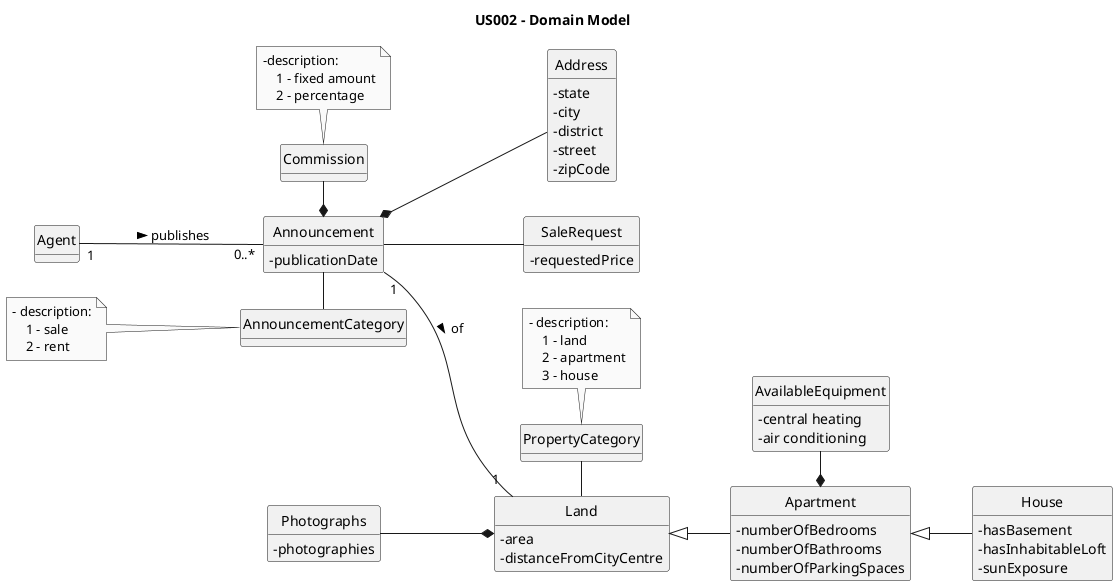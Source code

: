 @startuml
skinparam monochrome true
skinparam packageStyle rectangle
skinparam shadowing false

left to right direction

skinparam classAttributeIconSize 0

hide circle
hide methods

title US002 - Domain Model

class Agent {
}

class Announcement {
    - publicationDate
 
}

class Address {
-state
-city
-district
-street
-zipCode
}

class SaleRequest {
    - requestedPrice
}

class AnnouncementCategory {
}

class PropertyCategory {
}

class Land {
    - area
    - distanceFromCityCentre
}

class House {
    - hasBasement
    - hasInhabitableLoft
    - sunExposure
}

class Apartment {
    - numberOfBedrooms
    - numberOfBathrooms
    - numberOfParkingSpaces

}

class AvailableEquipment {
    -central heating
    -air conditioning
}

class Photographs {
    -photographies
}

class Commission {

}

note top of Commission {
    -description:
        1 - fixed amount
        2 - percentage
}
 note left of AnnouncementCategory
        - description:
            1 - sale
            2 - rent
    end note

    note bottom of PropertyCategory
            - description:
                1 - land
                2 - apartment
                3 - house
        end note

Agent "1" -- "0..*" Announcement: publishes >
Announcement -- SaleRequest
Announcement "1" -- "1" Land: of >
PropertyCategory - Land
Land <|-- Apartment
Apartment <|-- House
Announcement *-- Address
Announcement - AnnouncementCategory
AvailableEquipment -* Apartment
Photographs --* Land
Commission -* Announcement

@enduml